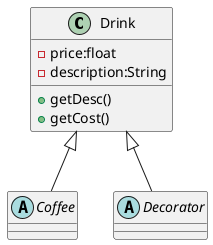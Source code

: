@startuml

abstract class Drink
abstract class Coffee
abstract class Decorator

Drink <|-- Coffee
Drink <|-- Decorator

class Drink {
    -price:float
    -description:String
    +getDesc()
    +getCost()
}

@enduml